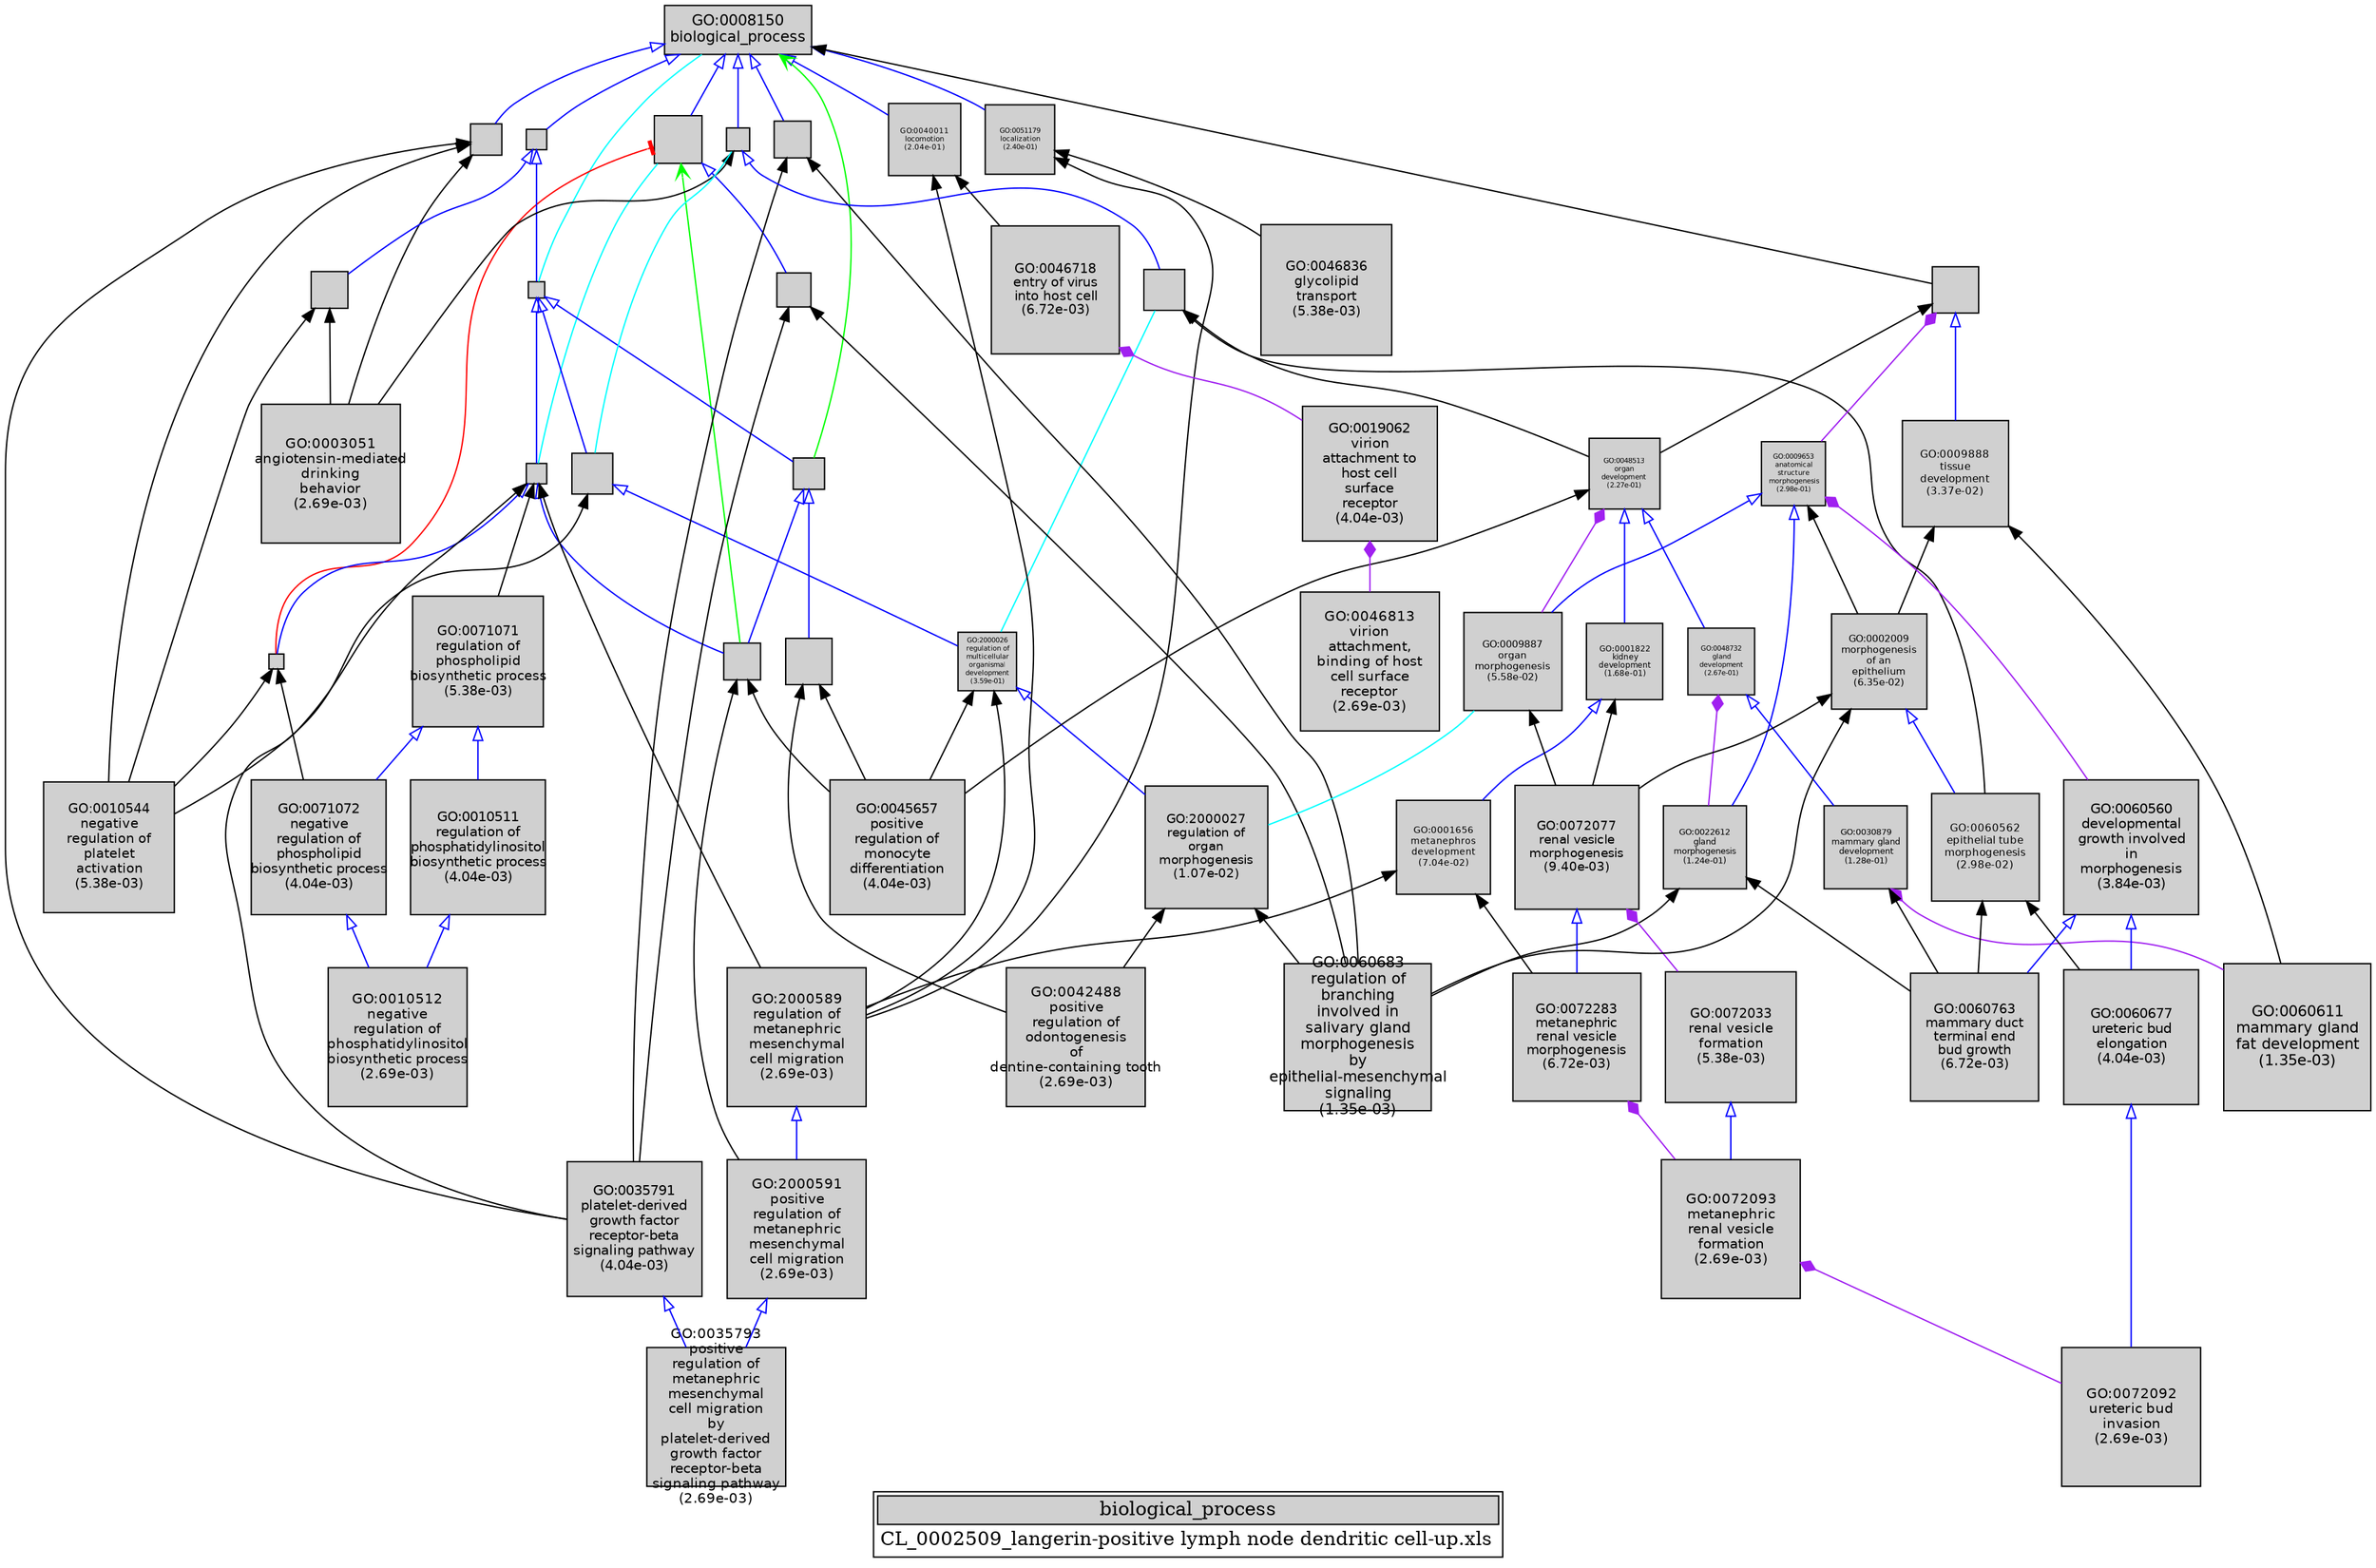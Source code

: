 digraph "biological_process" {
graph [ bgcolor = "#FFFFFF", label = <<TABLE COLOR="black" BGCOLOR="white"><TR><TD COLSPAN="2" BGCOLOR="#D0D0D0"><FONT COLOR="black">biological_process</FONT></TD></TR><TR><TD BORDER="0">CL_0002509_langerin-positive lymph node dendritic cell-up.xls</TD></TR></TABLE>> ];
node [ fontname = "Helvetica" ];

subgraph "nodes" {

node [ style = "filled", fixedsize = "true", width = 1, shape = "box", fontsize = 9, fillcolor = "#D0D0D0", fontcolor = "black", color = "black" ];

"GO:0010512" [ URL = "#GO:0010512", label = <<TABLE BORDER="0"><TR><TD>GO:0010512<BR/>negative<BR/>regulation of<BR/>phosphatidylinositol<BR/>biosynthetic process<BR/>(2.69e-03)</TD></TR></TABLE>>, width = 1.41961257531, shape = "box", fontsize = 10.2212105423, height = 1.41961257531 ];
"GO:0072283" [ URL = "#GO:0072283", label = <<TABLE BORDER="0"><TR><TD>GO:0072283<BR/>metanephric<BR/>renal vesicle<BR/>morphogenesis<BR/>(6.72e-03)</TD></TR></TABLE>>, width = 1.30591238438, shape = "box", fontsize = 9.40256916754, height = 1.30591238438 ];
"GO:0001822" [ URL = "#GO:0001822", label = <<TABLE BORDER="0"><TR><TD>GO:0001822<BR/>kidney<BR/>development<BR/>(1.68e-01)</TD></TR></TABLE>>, width = 0.783581329048, shape = "box", fontsize = 5.64178556914, height = 0.783581329048 ];
"GO:0046813" [ URL = "#GO:0046813", label = <<TABLE BORDER="0"><TR><TD>GO:0046813<BR/>virion<BR/>attachment,<BR/>binding of host<BR/>cell surface<BR/>receptor<BR/>(2.69e-03)</TD></TR></TABLE>>, width = 1.41961257531, shape = "box", fontsize = 10.2212105423, height = 1.41961257531 ];
"GO:0050896" [ URL = "#GO:0050896", label = "", width = 0.319751838525, shape = "box", height = 0.319751838525 ];
"GO:0003051" [ URL = "#GO:0003051", label = <<TABLE BORDER="0"><TR><TD>GO:0003051<BR/>angiotensin-mediated<BR/>drinking<BR/>behavior<BR/>(2.69e-03)</TD></TR></TABLE>>, width = 1.41961257531, shape = "box", fontsize = 10.2212105423, height = 1.41961257531 ];
"GO:0071072" [ URL = "#GO:0071072", label = <<TABLE BORDER="0"><TR><TD>GO:0071072<BR/>negative<BR/>regulation of<BR/>phospholipid<BR/>biosynthetic process<BR/>(4.04e-03)</TD></TR></TABLE>>, width = 1.37043756888, shape = "box", fontsize = 9.86715049595, height = 1.37043756888 ];
"GO:2000026" [ URL = "#GO:2000026", label = <<TABLE BORDER="0"><TR><TD>GO:2000026<BR/>regulation of<BR/>multicellular<BR/>organismal<BR/>development<BR/>(3.59e-01)</TD></TR></TABLE>>, width = 0.59726615315, shape = "box", fontsize = 5.0, height = 0.59726615315 ];
"GO:0008150" [ URL = "#GO:0008150", label = <<TABLE BORDER="0"><TR><TD>GO:0008150<BR/>biological_process</TD></TR></TABLE>>, width = 1.5, shape = "box", fontsize = 10.8 ];
"GO:0060677" [ URL = "#GO:0060677", label = <<TABLE BORDER="0"><TR><TD>GO:0060677<BR/>ureteric bud<BR/>elongation<BR/>(4.04e-03)</TD></TR></TABLE>>, width = 1.37043756888, shape = "box", fontsize = 9.86715049595, height = 1.37043756888 ];
"GO:0048523" [ URL = "#GO:0048523", label = "", width = 0.15516629238, shape = "box", height = 0.15516629238 ];
"GO:0048522" [ URL = "#GO:0048522", label = "", width = 0.368567114368, shape = "box", height = 0.368567114368 ];
"GO:0007275" [ URL = "#GO:0007275", label = "", width = 0.419342544899, shape = "box", height = 0.419342544899 ];
"GO:0051239" [ URL = "#GO:0051239", label = "", width = 0.415593193644, shape = "box", height = 0.415593193644 ];
"GO:0009987" [ URL = "#GO:0009987", label = "", width = 0.484190309638, shape = "box", height = 0.484190309638 ];
"GO:0051179" [ URL = "#GO:0051179", label = <<TABLE BORDER="0"><TR><TD>GO:0051179<BR/>localization<BR/>(2.40e-01)</TD></TR></TABLE>>, width = 0.702410062322, shape = "box", fontsize = 5.05735244872, height = 0.702410062322 ];
"GO:0045657" [ URL = "#GO:0045657", label = <<TABLE BORDER="0"><TR><TD>GO:0045657<BR/>positive<BR/>regulation of<BR/>monocyte<BR/>differentiation<BR/>(4.04e-03)</TD></TR></TABLE>>, width = 1.37043756888, shape = "box", fontsize = 9.86715049595, height = 1.37043756888 ];
"GO:0048856" [ URL = "#GO:0048856", label = "", width = 0.46567047704, shape = "box", height = 0.46567047704 ];
"GO:0009888" [ URL = "#GO:0009888", label = <<TABLE BORDER="0"><TR><TD>GO:0009888<BR/>tissue<BR/>development<BR/>(3.37e-02)</TD></TR></TABLE>>, width = 1.07678309831, shape = "box", fontsize = 7.75283830781, height = 1.07678309831 ];
"GO:0040011" [ URL = "#GO:0040011", label = <<TABLE BORDER="0"><TR><TD>GO:0040011<BR/>locomotion<BR/>(2.04e-01)</TD></TR></TABLE>>, width = 0.741178984664, shape = "box", fontsize = 5.33648868958, height = 0.741178984664 ];
"GO:0051094" [ URL = "#GO:0051094", label = "", width = 0.468134750855, shape = "box", height = 0.468134750855 ];
"GO:0048513" [ URL = "#GO:0048513", label = <<TABLE BORDER="0"><TR><TD>GO:0048513<BR/>organ<BR/>development<BR/>(2.27e-01)</TD></TR></TABLE>>, width = 0.715528712411, shape = "box", fontsize = 5.15180672936, height = 0.715528712411 ];
"GO:0048518" [ URL = "#GO:0048518", label = "", width = 0.323540162733, shape = "box", height = 0.323540162733 ];
"GO:0022612" [ URL = "#GO:0022612", label = <<TABLE BORDER="0"><TR><TD>GO:0022612<BR/>gland<BR/>morphogenesis<BR/>(1.24e-01)</TD></TR></TABLE>>, width = 0.84674233608, shape = "box", fontsize = 6.09654481977, height = 0.84674233608 ];
"GO:0050794" [ URL = "#GO:0050794", label = "", width = 0.212495337425, shape = "box", height = 0.212495337425 ];
"GO:0065008" [ URL = "#GO:0065008", label = "", width = 0.381501165222, shape = "box", height = 0.381501165222 ];
"GO:0023052" [ URL = "#GO:0023052", label = "", width = 0.370180694627, shape = "box", height = 0.370180694627 ];
"GO:0046836" [ URL = "#GO:0046836", label = <<TABLE BORDER="0"><TR><TD>GO:0046836<BR/>glycolipid<BR/>transport<BR/>(5.38e-03)</TD></TR></TABLE>>, width = 1.33447242831, shape = "box", fontsize = 9.6082014838, height = 1.33447242831 ];
"GO:0030879" [ URL = "#GO:0030879", label = <<TABLE BORDER="0"><TR><TD>GO:0030879<BR/>mammary gland<BR/>development<BR/>(1.28e-01)</TD></TR></TABLE>>, width = 0.841066913149, shape = "box", fontsize = 6.05568177467, height = 0.841066913149 ];
"GO:0001656" [ URL = "#GO:0001656", label = <<TABLE BORDER="0"><TR><TD>GO:0001656<BR/>metanephros<BR/>development<BR/>(7.04e-02)</TD></TR></TABLE>>, width = 0.95369320591, shape = "box", fontsize = 6.86659108255, height = 0.95369320591 ];
"GO:0065007" [ URL = "#GO:0065007", label = "", width = 0.20140067106, shape = "box", height = 0.20140067106 ];
"GO:0072033" [ URL = "#GO:0072033", label = <<TABLE BORDER="0"><TR><TD>GO:0072033<BR/>renal vesicle<BR/>formation<BR/>(5.38e-03)</TD></TR></TABLE>>, width = 1.33447242831, shape = "box", fontsize = 9.6082014838, height = 1.33447242831 ];
"GO:0019062" [ URL = "#GO:0019062", label = <<TABLE BORDER="0"><TR><TD>GO:0019062<BR/>virion<BR/>attachment to<BR/>host cell<BR/>surface<BR/>receptor<BR/>(4.04e-03)</TD></TR></TABLE>>, width = 1.37043756888, shape = "box", fontsize = 9.86715049595, height = 1.37043756888 ];
"GO:0050789" [ URL = "#GO:0050789", label = "", width = 0.170705217738, shape = "box", height = 0.170705217738 ];
"GO:0035791" [ URL = "#GO:0035791", label = <<TABLE BORDER="0"><TR><TD>GO:0035791<BR/>platelet-derived<BR/>growth factor<BR/>receptor-beta<BR/>signaling pathway<BR/>(4.04e-03)</TD></TR></TABLE>>, width = 1.37043756888, shape = "box", fontsize = 9.86715049595, height = 1.37043756888 ];
"GO:0060611" [ URL = "#GO:0060611", label = <<TABLE BORDER="0"><TR><TD>GO:0060611<BR/>mammary gland<BR/>fat development<BR/>(1.35e-03)</TD></TR></TABLE>>, width = 1.5, shape = "box", fontsize = 10.8, height = 1.5 ];
"GO:0035793" [ URL = "#GO:0035793", label = <<TABLE BORDER="0"><TR><TD>GO:0035793<BR/>positive<BR/>regulation of<BR/>metanephric<BR/>mesenchymal<BR/>cell migration<BR/>by<BR/>platelet-derived<BR/>growth factor<BR/>receptor-beta<BR/>signaling pathway<BR/>(2.69e-03)</TD></TR></TABLE>>, width = 1.41961257531, shape = "box", fontsize = 10.2212105423, height = 1.41961257531 ];
"GO:2000591" [ URL = "#GO:2000591", label = <<TABLE BORDER="0"><TR><TD>GO:2000591<BR/>positive<BR/>regulation of<BR/>metanephric<BR/>mesenchymal<BR/>cell migration<BR/>(2.69e-03)</TD></TR></TABLE>>, width = 1.41961257531, shape = "box", fontsize = 10.2212105423, height = 1.41961257531 ];
"GO:0046718" [ URL = "#GO:0046718", label = <<TABLE BORDER="0"><TR><TD>GO:0046718<BR/>entry of virus<BR/>into host cell<BR/>(6.72e-03)</TD></TR></TABLE>>, width = 1.30591238438, shape = "box", fontsize = 9.40256916754, height = 1.30591238438 ];
"GO:2000027" [ URL = "#GO:2000027", label = <<TABLE BORDER="0"><TR><TD>GO:2000027<BR/>regulation of<BR/>organ<BR/>morphogenesis<BR/>(1.07e-02)</TD></TR></TABLE>>, width = 1.24446529117, shape = "box", fontsize = 8.96015009646, height = 1.24446529117 ];
"GO:0060683" [ URL = "#GO:0060683", label = <<TABLE BORDER="0"><TR><TD>GO:0060683<BR/>regulation of<BR/>branching<BR/>involved in<BR/>salivary gland<BR/>morphogenesis<BR/>by<BR/>epithelial-mesenchymal<BR/>signaling<BR/>(1.35e-03)</TD></TR></TABLE>>, width = 1.5, shape = "box", fontsize = 10.8, height = 1.5 ];
"GO:0072092" [ URL = "#GO:0072092", label = <<TABLE BORDER="0"><TR><TD>GO:0072092<BR/>ureteric bud<BR/>invasion<BR/>(2.69e-03)</TD></TR></TABLE>>, width = 1.41961257531, shape = "box", fontsize = 10.2212105423, height = 1.41961257531 ];
"GO:0072093" [ URL = "#GO:0072093", label = <<TABLE BORDER="0"><TR><TD>GO:0072093<BR/>metanephric<BR/>renal vesicle<BR/>formation<BR/>(2.69e-03)</TD></TR></TABLE>>, width = 1.41961257531, shape = "box", fontsize = 10.2212105423, height = 1.41961257531 ];
"GO:0060763" [ URL = "#GO:0060763", label = <<TABLE BORDER="0"><TR><TD>GO:0060763<BR/>mammary duct<BR/>terminal end<BR/>bud growth<BR/>(6.72e-03)</TD></TR></TABLE>>, width = 1.30591238438, shape = "box", fontsize = 9.40256916754, height = 1.30591238438 ];
"GO:0007154" [ URL = "#GO:0007154", label = "", width = 0.352358226582, shape = "box", height = 0.352358226582 ];
"GO:0072077" [ URL = "#GO:0072077", label = <<TABLE BORDER="0"><TR><TD>GO:0072077<BR/>renal vesicle<BR/>morphogenesis<BR/>(9.40e-03)</TD></TR></TABLE>>, width = 1.26166786927, shape = "box", fontsize = 9.08400865875, height = 1.26166786927 ];
"GO:2000589" [ URL = "#GO:2000589", label = <<TABLE BORDER="0"><TR><TD>GO:2000589<BR/>regulation of<BR/>metanephric<BR/>mesenchymal<BR/>cell migration<BR/>(2.69e-03)</TD></TR></TABLE>>, width = 1.41961257531, shape = "box", fontsize = 10.2212105423, height = 1.41961257531 ];
"GO:0071071" [ URL = "#GO:0071071", label = <<TABLE BORDER="0"><TR><TD>GO:0071071<BR/>regulation of<BR/>phospholipid<BR/>biosynthetic process<BR/>(5.38e-03)</TD></TR></TABLE>>, width = 1.33447242831, shape = "box", fontsize = 9.6082014838, height = 1.33447242831 ];
"GO:0010544" [ URL = "#GO:0010544", label = <<TABLE BORDER="0"><TR><TD>GO:0010544<BR/>negative<BR/>regulation of<BR/>platelet<BR/>activation<BR/>(5.38e-03)</TD></TR></TABLE>>, width = 1.33447242831, shape = "box", fontsize = 9.6082014838, height = 1.33447242831 ];
"GO:0060562" [ URL = "#GO:0060562", label = <<TABLE BORDER="0"><TR><TD>GO:0060562<BR/>epithelial tube<BR/>morphogenesis<BR/>(2.98e-02)</TD></TR></TABLE>>, width = 1.09563703805, shape = "box", fontsize = 7.88858667399, height = 1.09563703805 ];
"GO:0042488" [ URL = "#GO:0042488", label = <<TABLE BORDER="0"><TR><TD>GO:0042488<BR/>positive<BR/>regulation of<BR/>odontogenesis<BR/>of<BR/>dentine-containing tooth<BR/>(2.69e-03)</TD></TR></TABLE>>, width = 1.41961257531, shape = "box", fontsize = 10.2212105423, height = 1.41961257531 ];
"GO:0009653" [ URL = "#GO:0009653", label = <<TABLE BORDER="0"><TR><TD>GO:0009653<BR/>anatomical<BR/>structure<BR/>morphogenesis<BR/>(2.98e-01)</TD></TR></TABLE>>, width = 0.648530048811, shape = "box", fontsize = 5.0, height = 0.648530048811 ];
"GO:0048732" [ URL = "#GO:0048732", label = <<TABLE BORDER="0"><TR><TD>GO:0048732<BR/>gland<BR/>development<BR/>(2.67e-01)</TD></TR></TABLE>>, width = 0.675987683496, shape = "box", fontsize = 5.0, height = 0.675987683496 ];
"GO:0009887" [ URL = "#GO:0009887", label = <<TABLE BORDER="0"><TR><TD>GO:0009887<BR/>organ<BR/>morphogenesis<BR/>(5.58e-02)</TD></TR></TABLE>>, width = 0.994032184152, shape = "box", fontsize = 7.1570317259, height = 0.994032184152 ];
"GO:0032501" [ URL = "#GO:0032501", label = "", width = 0.242700150892, shape = "box", height = 0.242700150892 ];
"GO:0002009" [ URL = "#GO:0002009", label = <<TABLE BORDER="0"><TR><TD>GO:0002009<BR/>morphogenesis<BR/>of an<BR/>epithelium<BR/>(6.35e-02)</TD></TR></TABLE>>, width = 0.971858849738, shape = "box", fontsize = 6.99738371811, height = 0.971858849738 ];
"GO:0010511" [ URL = "#GO:0010511", label = <<TABLE BORDER="0"><TR><TD>GO:0010511<BR/>regulation of<BR/>phosphatidylinositol<BR/>biosynthetic process<BR/>(4.04e-03)</TD></TR></TABLE>>, width = 1.37043756888, shape = "box", fontsize = 9.86715049595, height = 1.37043756888 ];
"GO:0060560" [ URL = "#GO:0060560", label = <<TABLE BORDER="0"><TR><TD>GO:0060560<BR/>developmental<BR/>growth involved<BR/>in<BR/>morphogenesis<BR/>(3.84e-03)</TD></TR></TABLE>>, width = 1.37679765009, shape = "box", fontsize = 9.91294308066, height = 1.37679765009 ];
}
subgraph "edges" {


edge [ dir = "back", weight = 1 ];
subgraph "regulates" {


edge [ color = "cyan", arrowtail = "none" ];
subgraph "positive" {


edge [ color = "green", arrowtail = "vee" ];
"GO:0008150" -> "GO:0048518";
"GO:0009987" -> "GO:0048522";
}
subgraph "negative" {


edge [ color = "red", arrowtail = "tee" ];
"GO:0009987" -> "GO:0048523";
}
"GO:0009887" -> "GO:2000027";
"GO:0032501" -> "GO:0051239";
"GO:0008150" -> "GO:0050789";
"GO:0007275" -> "GO:2000026";
"GO:0009987" -> "GO:0050794";
}
subgraph "part_of" {


edge [ color = "purple", arrowtail = "diamond", weight = 2.5 ];
"GO:0009653" -> "GO:0060560";
"GO:0072077" -> "GO:0072033";
"GO:0030879" -> "GO:0060611";
"GO:0046718" -> "GO:0019062";
"GO:0048856" -> "GO:0009653";
"GO:0072283" -> "GO:0072093";
"GO:0048513" -> "GO:0009887";
"GO:0072093" -> "GO:0072092";
"GO:0019062" -> "GO:0046813";
"GO:0048732" -> "GO:0022612";
}
subgraph "is_a" {


edge [ color = "blue", arrowtail = "empty", weight = 5.0 ];
"GO:0060560" -> "GO:0060677";
"GO:0050794" -> "GO:0048523";
"GO:0008150" -> "GO:0051179";
"GO:0072033" -> "GO:0072093";
"GO:0002009" -> "GO:0060562";
"GO:0051239" -> "GO:2000026";
"GO:0050789" -> "GO:0050794";
"GO:0008150" -> "GO:0065007";
"GO:0071071" -> "GO:0071072";
"GO:0009653" -> "GO:0022612";
"GO:0008150" -> "GO:0040011";
"GO:0048518" -> "GO:0051094";
"GO:0001822" -> "GO:0001656";
"GO:0048856" -> "GO:0009888";
"GO:0035791" -> "GO:0035793";
"GO:0071071" -> "GO:0010511";
"GO:2000591" -> "GO:0035793";
"GO:0050794" -> "GO:0048522";
"GO:0048513" -> "GO:0048732";
"GO:0050789" -> "GO:0051239";
"GO:0065007" -> "GO:0065008";
"GO:0071072" -> "GO:0010512";
"GO:0060560" -> "GO:0060763";
"GO:0008150" -> "GO:0009987";
"GO:0008150" -> "GO:0050896";
"GO:0009653" -> "GO:0009887";
"GO:0048513" -> "GO:0001822";
"GO:0032501" -> "GO:0007275";
"GO:0060677" -> "GO:0072092";
"GO:0072077" -> "GO:0072283";
"GO:2000589" -> "GO:2000591";
"GO:0008150" -> "GO:0023052";
"GO:2000026" -> "GO:2000027";
"GO:0009987" -> "GO:0007154";
"GO:0048518" -> "GO:0048522";
"GO:0010511" -> "GO:0010512";
"GO:0065007" -> "GO:0050789";
"GO:0008150" -> "GO:0032501";
"GO:0048732" -> "GO:0030879";
"GO:0050789" -> "GO:0048518";
}
"GO:2000026" -> "GO:0045657";
"GO:0051179" -> "GO:2000589";
"GO:0007275" -> "GO:0048513";
"GO:0048513" -> "GO:0045657";
"GO:0051094" -> "GO:0042488";
"GO:0060562" -> "GO:0060677";
"GO:0048856" -> "GO:0048513";
"GO:0002009" -> "GO:0072077";
"GO:0051094" -> "GO:0045657";
"GO:0051179" -> "GO:0046836";
"GO:0001822" -> "GO:0072077";
"GO:0002009" -> "GO:0060683";
"GO:0009888" -> "GO:0060611";
"GO:0023052" -> "GO:0060683";
"GO:2000027" -> "GO:0042488";
"GO:0048523" -> "GO:0071072";
"GO:0060562" -> "GO:0060763";
"GO:0001656" -> "GO:2000589";
"GO:2000026" -> "GO:2000589";
"GO:0022612" -> "GO:0060763";
"GO:0009888" -> "GO:0002009";
"GO:0050794" -> "GO:0071071";
"GO:0050896" -> "GO:0010544";
"GO:0032501" -> "GO:0003051";
"GO:0007275" -> "GO:0060562";
"GO:0051239" -> "GO:0010544";
"GO:0048523" -> "GO:0010544";
"GO:2000027" -> "GO:0060683";
"GO:0007154" -> "GO:0035791";
"GO:0030879" -> "GO:0060763";
"GO:0050896" -> "GO:0003051";
"GO:0001656" -> "GO:0072283";
"GO:0050896" -> "GO:0035791";
"GO:0048522" -> "GO:2000591";
"GO:0009653" -> "GO:0002009";
"GO:0007154" -> "GO:0060683";
"GO:0040011" -> "GO:0046718";
"GO:0065008" -> "GO:0003051";
"GO:0040011" -> "GO:2000589";
"GO:0009887" -> "GO:0072077";
"GO:0065008" -> "GO:0010544";
"GO:0022612" -> "GO:0060683";
"GO:0048522" -> "GO:0045657";
"GO:0050794" -> "GO:0035791";
"GO:0050794" -> "GO:2000589";
"GO:0023052" -> "GO:0035791";
"GO:0008150" -> "GO:0048856";
}
}
